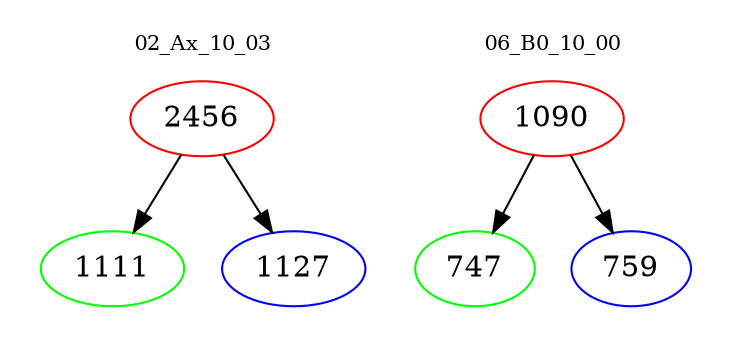 digraph{
subgraph cluster_0 {
color = white
label = "02_Ax_10_03";
fontsize=10;
T0_2456 [label="2456", color="red"]
T0_2456 -> T0_1111 [color="black"]
T0_1111 [label="1111", color="green"]
T0_2456 -> T0_1127 [color="black"]
T0_1127 [label="1127", color="blue"]
}
subgraph cluster_1 {
color = white
label = "06_B0_10_00";
fontsize=10;
T1_1090 [label="1090", color="red"]
T1_1090 -> T1_747 [color="black"]
T1_747 [label="747", color="green"]
T1_1090 -> T1_759 [color="black"]
T1_759 [label="759", color="blue"]
}
}
